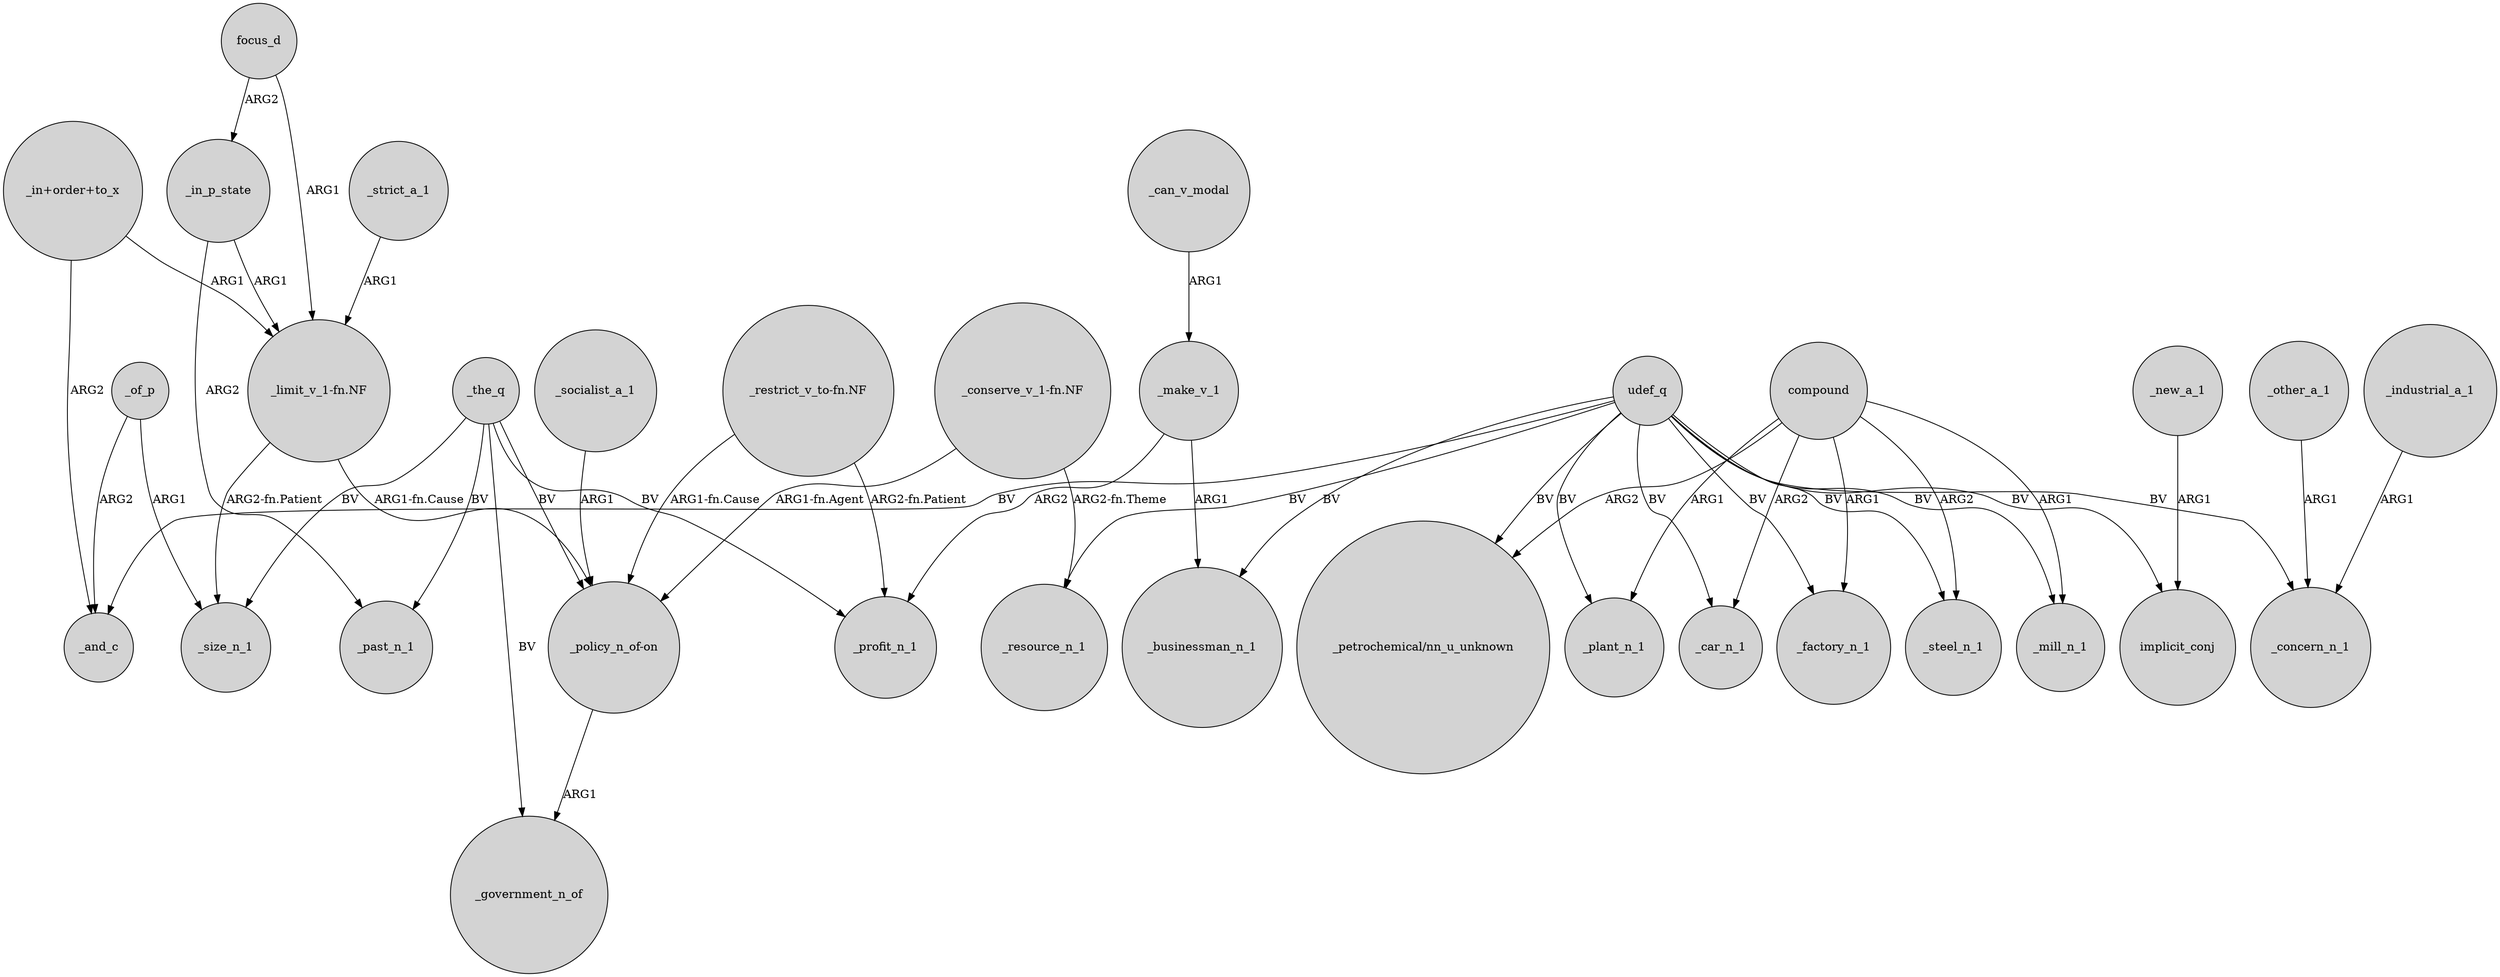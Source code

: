 digraph {
	node [shape=circle style=filled]
	"_in+order+to_x" -> "_limit_v_1-fn.NF" [label=ARG1]
	_in_p_state -> "_limit_v_1-fn.NF" [label=ARG1]
	compound -> _mill_n_1 [label=ARG1]
	_the_q -> _size_n_1 [label=BV]
	"_conserve_v_1-fn.NF" -> _resource_n_1 [label="ARG2-fn.Theme"]
	"_limit_v_1-fn.NF" -> _size_n_1 [label="ARG2-fn.Patient"]
	udef_q -> _businessman_n_1 [label=BV]
	_strict_a_1 -> "_limit_v_1-fn.NF" [label=ARG1]
	_the_q -> "_policy_n_of-on" [label=BV]
	compound -> _steel_n_1 [label=ARG2]
	focus_d -> _in_p_state [label=ARG2]
	compound -> _factory_n_1 [label=ARG1]
	_of_p -> _and_c [label=ARG2]
	_in_p_state -> _past_n_1 [label=ARG2]
	_industrial_a_1 -> _concern_n_1 [label=ARG1]
	compound -> _plant_n_1 [label=ARG1]
	"_policy_n_of-on" -> _government_n_of [label=ARG1]
	udef_q -> _steel_n_1 [label=BV]
	udef_q -> implicit_conj [label=BV]
	"_restrict_v_to-fn.NF" -> _profit_n_1 [label="ARG2-fn.Patient"]
	focus_d -> "_limit_v_1-fn.NF" [label=ARG1]
	udef_q -> _mill_n_1 [label=BV]
	_of_p -> _size_n_1 [label=ARG1]
	udef_q -> "_petrochemical/nn_u_unknown" [label=BV]
	"_limit_v_1-fn.NF" -> "_policy_n_of-on" [label="ARG1-fn.Cause"]
	udef_q -> _factory_n_1 [label=BV]
	udef_q -> _resource_n_1 [label=BV]
	_the_q -> _past_n_1 [label=BV]
	compound -> "_petrochemical/nn_u_unknown" [label=ARG2]
	_the_q -> _profit_n_1 [label=BV]
	_other_a_1 -> _concern_n_1 [label=ARG1]
	_make_v_1 -> _businessman_n_1 [label=ARG1]
	_make_v_1 -> _profit_n_1 [label=ARG2]
	udef_q -> _concern_n_1 [label=BV]
	udef_q -> _plant_n_1 [label=BV]
	_the_q -> _government_n_of [label=BV]
	"_conserve_v_1-fn.NF" -> "_policy_n_of-on" [label="ARG1-fn.Agent"]
	udef_q -> _car_n_1 [label=BV]
	"_in+order+to_x" -> _and_c [label=ARG2]
	_new_a_1 -> implicit_conj [label=ARG1]
	udef_q -> _and_c [label=BV]
	_can_v_modal -> _make_v_1 [label=ARG1]
	compound -> _car_n_1 [label=ARG2]
	"_restrict_v_to-fn.NF" -> "_policy_n_of-on" [label="ARG1-fn.Cause"]
	_socialist_a_1 -> "_policy_n_of-on" [label=ARG1]
}
